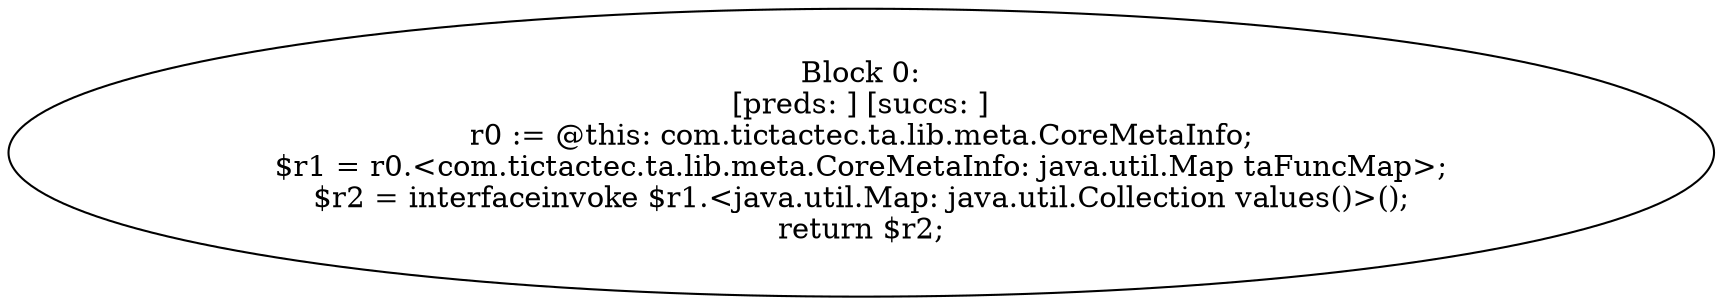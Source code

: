 digraph "unitGraph" {
    "Block 0:
[preds: ] [succs: ]
r0 := @this: com.tictactec.ta.lib.meta.CoreMetaInfo;
$r1 = r0.<com.tictactec.ta.lib.meta.CoreMetaInfo: java.util.Map taFuncMap>;
$r2 = interfaceinvoke $r1.<java.util.Map: java.util.Collection values()>();
return $r2;
"
}
